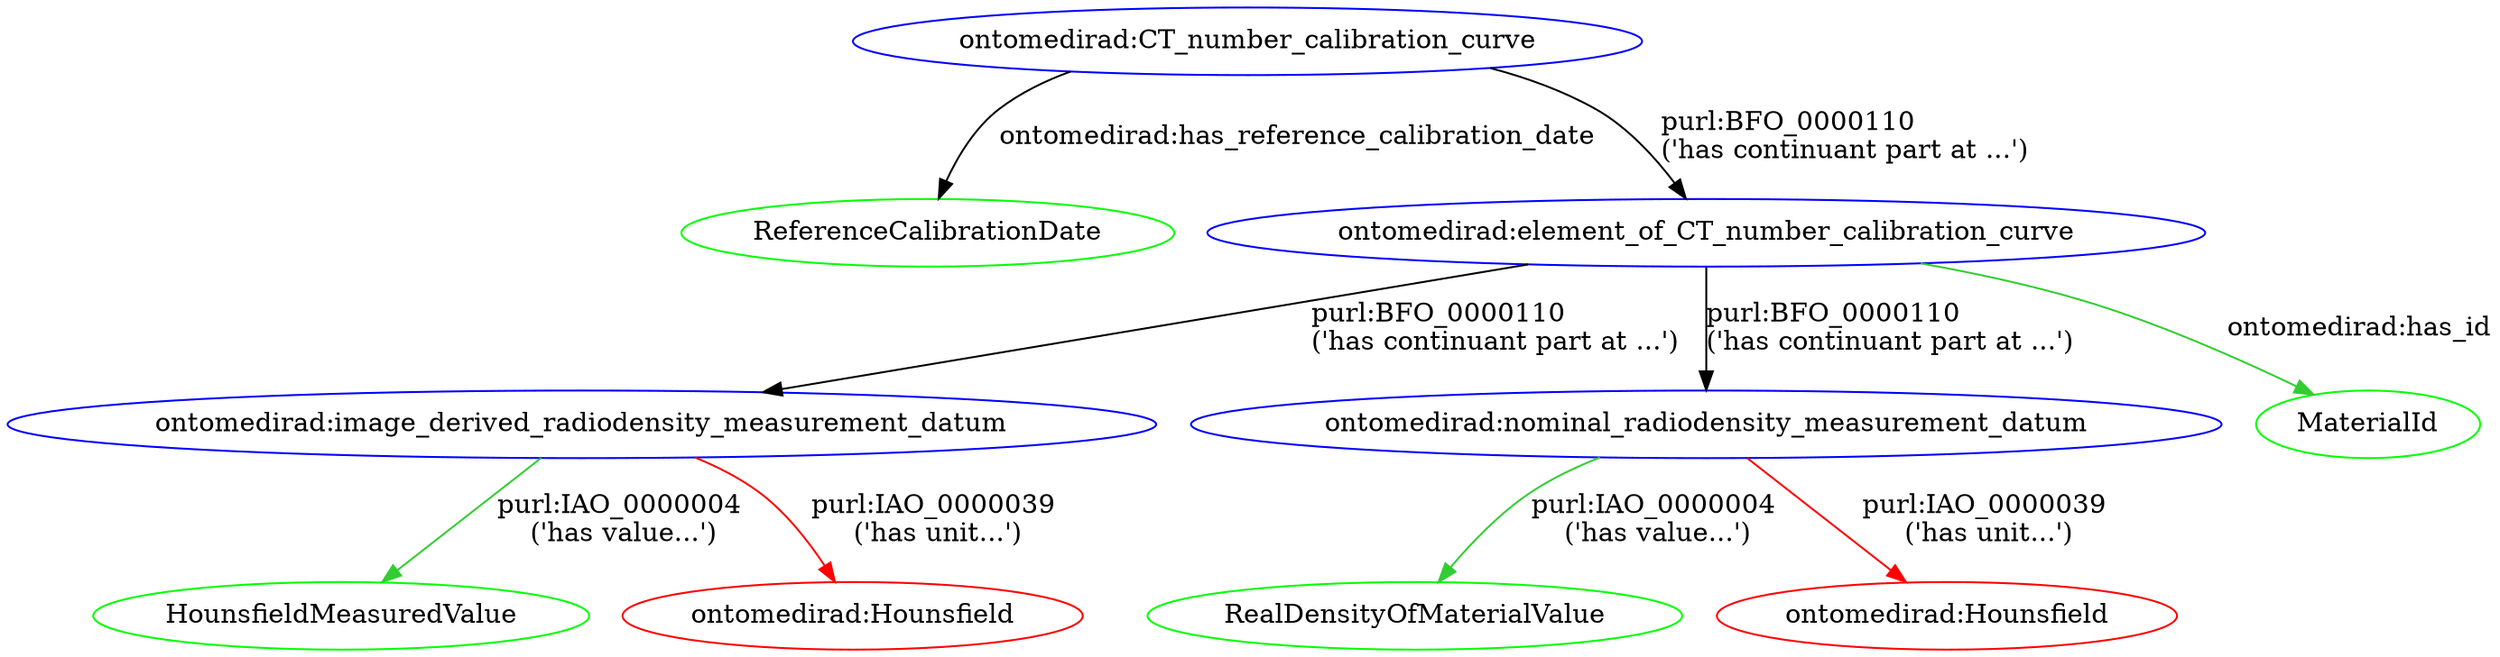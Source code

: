 digraph G {

// DEFINITION of NODES

	CTNumberCalibrationCurve [label="ontomedirad:CT_number_calibration_curve"] [color = "blue"];
	ReferenceCalibrationDate [color = "green"];
	ElementOfCTNumberCalibrationCurve [label="ontomedirad:element_of_CT_number_calibration_curve"] [color = "blue"];
	ImageDerivedRadiodensityMeasurement [label="ontomedirad:image_derived_radiodensity_measurement_datum"] [color = "blue"];
	HounsfieldMeasuredValue [color = "green"];
	HounsfieldMeasuredUnit [label="ontomedirad:Hounsfield"] [color = "red"];
	NominalRadiodensityMeasurement [label="ontomedirad:nominal_radiodensity_measurement_datum"] [color = "blue"];
	RealDensityOfMaterialValue [color = "green"];
	RealDensityOfMaterialUnit [label="ontomedirad:Hounsfield"] [color = "red"];
	MaterialId [color = "green"];

// DEFINITION of EDGES

	CTNumberCalibrationCurve -> ReferenceCalibrationDate [label="ontomedirad:has_reference_calibration_date"];
	CTNumberCalibrationCurve -> ElementOfCTNumberCalibrationCurve [label="purl:BFO_0000110 \l('has continuant part at ...')"]; 
	ElementOfCTNumberCalibrationCurve -> ImageDerivedRadiodensityMeasurement [label="purl:BFO_0000110 \l('has continuant part at ...')"]; 
	ImageDerivedRadiodensityMeasurement -> HounsfieldMeasuredValue [label="purl:IAO_0000004 \l('has value...')"] [color="limegreen"];
	ImageDerivedRadiodensityMeasurement -> HounsfieldMeasuredUnit  [label="purl:IAO_0000039 \l('has unit...')"] [color="red"];
	ElementOfCTNumberCalibrationCurve -> NominalRadiodensityMeasurement [label="purl:BFO_0000110 \l('has continuant part at ...')"]; 
	NominalRadiodensityMeasurement -> RealDensityOfMaterialValue [label="purl:IAO_0000004 \l('has value...')"] [color="limegreen"];
	NominalRadiodensityMeasurement -> RealDensityOfMaterialUnit  [label="purl:IAO_0000039 \l('has unit...')"] [color="red"];
	ElementOfCTNumberCalibrationCurve -> MaterialId [label="ontomedirad:has_id"] [color="limegreen"];

}

